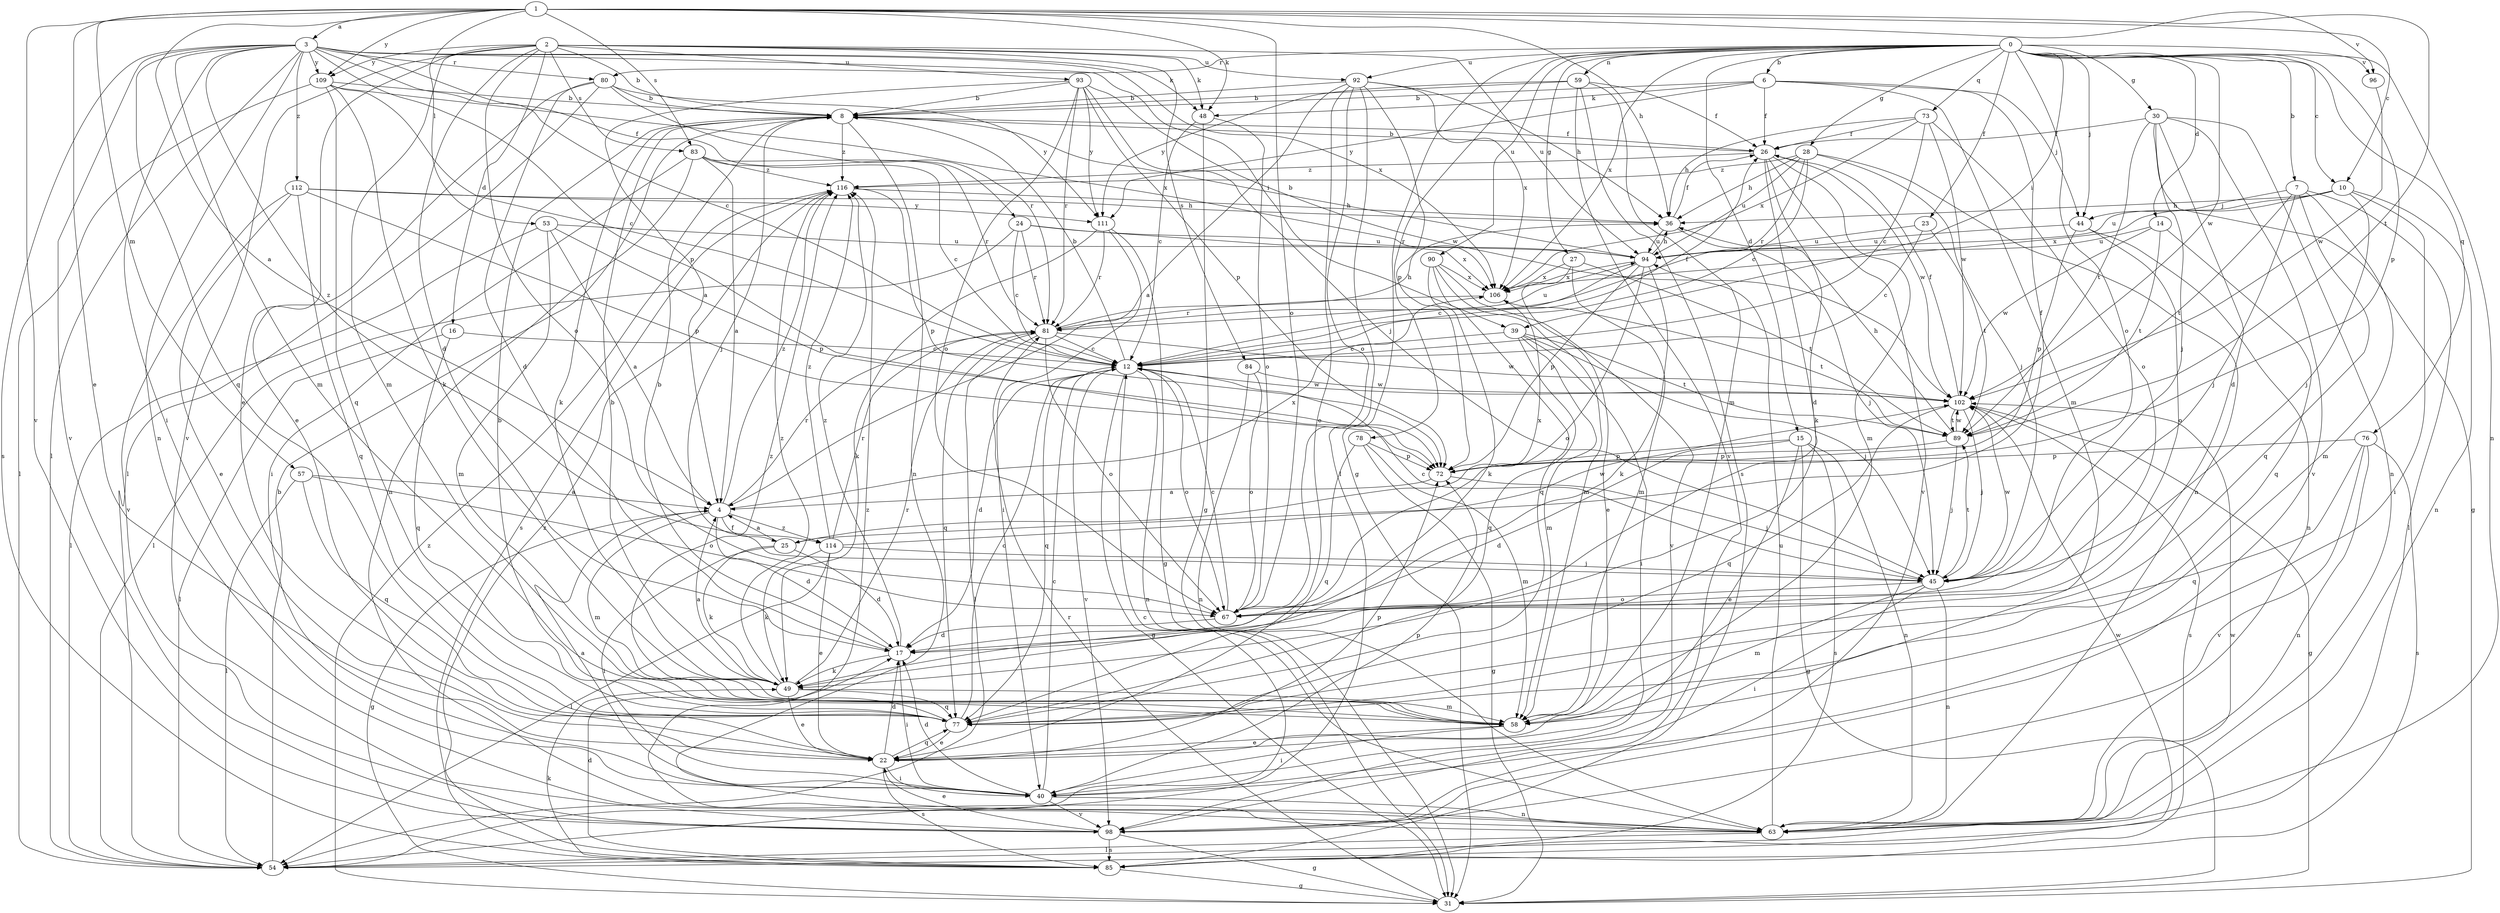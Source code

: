 strict digraph  {
0;
1;
2;
3;
4;
6;
7;
8;
10;
12;
14;
15;
16;
17;
22;
23;
24;
25;
26;
27;
28;
30;
31;
36;
39;
40;
44;
45;
48;
49;
53;
54;
57;
58;
59;
63;
67;
72;
73;
76;
77;
78;
80;
81;
83;
84;
85;
89;
90;
92;
93;
94;
96;
98;
102;
106;
109;
111;
112;
114;
116;
0 -> 6  [label=b];
0 -> 7  [label=b];
0 -> 10  [label=c];
0 -> 14  [label=d];
0 -> 15  [label=d];
0 -> 23  [label=f];
0 -> 27  [label=g];
0 -> 28  [label=g];
0 -> 30  [label=g];
0 -> 31  [label=g];
0 -> 39  [label=i];
0 -> 44  [label=j];
0 -> 59  [label=n];
0 -> 63  [label=n];
0 -> 67  [label=o];
0 -> 72  [label=p];
0 -> 73  [label=q];
0 -> 76  [label=q];
0 -> 78  [label=r];
0 -> 80  [label=r];
0 -> 90  [label=u];
0 -> 92  [label=u];
0 -> 96  [label=v];
0 -> 102  [label=w];
0 -> 106  [label=x];
1 -> 3  [label=a];
1 -> 4  [label=a];
1 -> 10  [label=c];
1 -> 22  [label=e];
1 -> 36  [label=h];
1 -> 48  [label=k];
1 -> 53  [label=l];
1 -> 57  [label=m];
1 -> 67  [label=o];
1 -> 83  [label=s];
1 -> 89  [label=t];
1 -> 96  [label=v];
1 -> 98  [label=v];
1 -> 109  [label=y];
2 -> 8  [label=b];
2 -> 16  [label=d];
2 -> 17  [label=d];
2 -> 22  [label=e];
2 -> 48  [label=k];
2 -> 58  [label=m];
2 -> 67  [label=o];
2 -> 83  [label=s];
2 -> 84  [label=s];
2 -> 92  [label=u];
2 -> 93  [label=u];
2 -> 94  [label=u];
2 -> 98  [label=v];
2 -> 109  [label=y];
3 -> 12  [label=c];
3 -> 24  [label=f];
3 -> 39  [label=i];
3 -> 40  [label=i];
3 -> 48  [label=k];
3 -> 54  [label=l];
3 -> 58  [label=m];
3 -> 63  [label=n];
3 -> 72  [label=p];
3 -> 77  [label=q];
3 -> 80  [label=r];
3 -> 85  [label=s];
3 -> 98  [label=v];
3 -> 106  [label=x];
3 -> 109  [label=y];
3 -> 112  [label=z];
3 -> 114  [label=z];
4 -> 17  [label=d];
4 -> 25  [label=f];
4 -> 31  [label=g];
4 -> 58  [label=m];
4 -> 81  [label=r];
4 -> 106  [label=x];
4 -> 114  [label=z];
4 -> 116  [label=z];
6 -> 8  [label=b];
6 -> 25  [label=f];
6 -> 26  [label=f];
6 -> 44  [label=j];
6 -> 48  [label=k];
6 -> 58  [label=m];
6 -> 111  [label=y];
7 -> 44  [label=j];
7 -> 45  [label=j];
7 -> 54  [label=l];
7 -> 58  [label=m];
7 -> 77  [label=q];
7 -> 89  [label=t];
8 -> 26  [label=f];
8 -> 45  [label=j];
8 -> 49  [label=k];
8 -> 63  [label=n];
8 -> 116  [label=z];
10 -> 36  [label=h];
10 -> 40  [label=i];
10 -> 45  [label=j];
10 -> 63  [label=n];
10 -> 94  [label=u];
10 -> 106  [label=x];
12 -> 8  [label=b];
12 -> 17  [label=d];
12 -> 26  [label=f];
12 -> 31  [label=g];
12 -> 63  [label=n];
12 -> 67  [label=o];
12 -> 77  [label=q];
12 -> 98  [label=v];
12 -> 102  [label=w];
14 -> 77  [label=q];
14 -> 89  [label=t];
14 -> 94  [label=u];
14 -> 102  [label=w];
15 -> 17  [label=d];
15 -> 22  [label=e];
15 -> 31  [label=g];
15 -> 63  [label=n];
15 -> 72  [label=p];
15 -> 85  [label=s];
16 -> 12  [label=c];
16 -> 54  [label=l];
16 -> 77  [label=q];
17 -> 8  [label=b];
17 -> 40  [label=i];
17 -> 49  [label=k];
17 -> 116  [label=z];
22 -> 17  [label=d];
22 -> 40  [label=i];
22 -> 72  [label=p];
22 -> 77  [label=q];
22 -> 85  [label=s];
23 -> 12  [label=c];
23 -> 89  [label=t];
23 -> 94  [label=u];
24 -> 12  [label=c];
24 -> 54  [label=l];
24 -> 81  [label=r];
24 -> 94  [label=u];
24 -> 106  [label=x];
25 -> 4  [label=a];
25 -> 17  [label=d];
25 -> 40  [label=i];
25 -> 49  [label=k];
25 -> 106  [label=x];
26 -> 8  [label=b];
26 -> 17  [label=d];
26 -> 49  [label=k];
26 -> 58  [label=m];
26 -> 98  [label=v];
26 -> 102  [label=w];
26 -> 116  [label=z];
27 -> 22  [label=e];
27 -> 58  [label=m];
27 -> 89  [label=t];
27 -> 106  [label=x];
28 -> 12  [label=c];
28 -> 36  [label=h];
28 -> 45  [label=j];
28 -> 63  [label=n];
28 -> 81  [label=r];
28 -> 94  [label=u];
28 -> 116  [label=z];
30 -> 17  [label=d];
30 -> 26  [label=f];
30 -> 31  [label=g];
30 -> 45  [label=j];
30 -> 63  [label=n];
30 -> 89  [label=t];
30 -> 98  [label=v];
31 -> 81  [label=r];
31 -> 116  [label=z];
36 -> 26  [label=f];
36 -> 45  [label=j];
36 -> 94  [label=u];
39 -> 12  [label=c];
39 -> 40  [label=i];
39 -> 45  [label=j];
39 -> 58  [label=m];
39 -> 77  [label=q];
39 -> 89  [label=t];
40 -> 4  [label=a];
40 -> 12  [label=c];
40 -> 17  [label=d];
40 -> 63  [label=n];
40 -> 72  [label=p];
40 -> 98  [label=v];
44 -> 63  [label=n];
44 -> 67  [label=o];
44 -> 72  [label=p];
44 -> 94  [label=u];
45 -> 12  [label=c];
45 -> 40  [label=i];
45 -> 58  [label=m];
45 -> 63  [label=n];
45 -> 67  [label=o];
45 -> 89  [label=t];
45 -> 102  [label=w];
48 -> 12  [label=c];
48 -> 31  [label=g];
48 -> 67  [label=o];
49 -> 4  [label=a];
49 -> 8  [label=b];
49 -> 22  [label=e];
49 -> 58  [label=m];
49 -> 77  [label=q];
49 -> 81  [label=r];
49 -> 116  [label=z];
53 -> 4  [label=a];
53 -> 54  [label=l];
53 -> 58  [label=m];
53 -> 72  [label=p];
53 -> 94  [label=u];
54 -> 8  [label=b];
54 -> 12  [label=c];
54 -> 102  [label=w];
57 -> 4  [label=a];
57 -> 54  [label=l];
57 -> 67  [label=o];
57 -> 77  [label=q];
58 -> 22  [label=e];
58 -> 40  [label=i];
58 -> 116  [label=z];
59 -> 8  [label=b];
59 -> 26  [label=f];
59 -> 58  [label=m];
59 -> 85  [label=s];
59 -> 98  [label=v];
59 -> 111  [label=y];
63 -> 54  [label=l];
63 -> 94  [label=u];
63 -> 116  [label=z];
67 -> 12  [label=c];
67 -> 17  [label=d];
72 -> 4  [label=a];
72 -> 45  [label=j];
73 -> 12  [label=c];
73 -> 26  [label=f];
73 -> 36  [label=h];
73 -> 67  [label=o];
73 -> 102  [label=w];
73 -> 106  [label=x];
76 -> 63  [label=n];
76 -> 72  [label=p];
76 -> 77  [label=q];
76 -> 85  [label=s];
76 -> 98  [label=v];
77 -> 8  [label=b];
77 -> 12  [label=c];
77 -> 22  [label=e];
78 -> 31  [label=g];
78 -> 58  [label=m];
78 -> 72  [label=p];
78 -> 77  [label=q];
80 -> 8  [label=b];
80 -> 17  [label=d];
80 -> 22  [label=e];
80 -> 54  [label=l];
80 -> 81  [label=r];
80 -> 111  [label=y];
81 -> 12  [label=c];
81 -> 36  [label=h];
81 -> 54  [label=l];
81 -> 67  [label=o];
81 -> 77  [label=q];
81 -> 94  [label=u];
81 -> 102  [label=w];
83 -> 4  [label=a];
83 -> 12  [label=c];
83 -> 40  [label=i];
83 -> 63  [label=n];
83 -> 81  [label=r];
83 -> 116  [label=z];
84 -> 63  [label=n];
84 -> 67  [label=o];
84 -> 102  [label=w];
85 -> 17  [label=d];
85 -> 31  [label=g];
85 -> 49  [label=k];
85 -> 102  [label=w];
85 -> 116  [label=z];
89 -> 36  [label=h];
89 -> 45  [label=j];
89 -> 72  [label=p];
89 -> 102  [label=w];
90 -> 49  [label=k];
90 -> 58  [label=m];
90 -> 77  [label=q];
90 -> 98  [label=v];
90 -> 106  [label=x];
92 -> 4  [label=a];
92 -> 8  [label=b];
92 -> 22  [label=e];
92 -> 36  [label=h];
92 -> 54  [label=l];
92 -> 67  [label=o];
92 -> 72  [label=p];
92 -> 106  [label=x];
93 -> 4  [label=a];
93 -> 8  [label=b];
93 -> 45  [label=j];
93 -> 67  [label=o];
93 -> 72  [label=p];
93 -> 81  [label=r];
93 -> 102  [label=w];
93 -> 111  [label=y];
94 -> 8  [label=b];
94 -> 12  [label=c];
94 -> 36  [label=h];
94 -> 49  [label=k];
94 -> 67  [label=o];
94 -> 72  [label=p];
94 -> 106  [label=x];
96 -> 102  [label=w];
98 -> 22  [label=e];
98 -> 31  [label=g];
98 -> 85  [label=s];
102 -> 26  [label=f];
102 -> 31  [label=g];
102 -> 45  [label=j];
102 -> 77  [label=q];
102 -> 85  [label=s];
102 -> 89  [label=t];
106 -> 81  [label=r];
106 -> 89  [label=t];
109 -> 8  [label=b];
109 -> 12  [label=c];
109 -> 49  [label=k];
109 -> 54  [label=l];
109 -> 77  [label=q];
109 -> 106  [label=x];
111 -> 31  [label=g];
111 -> 40  [label=i];
111 -> 49  [label=k];
111 -> 81  [label=r];
112 -> 22  [label=e];
112 -> 36  [label=h];
112 -> 72  [label=p];
112 -> 77  [label=q];
112 -> 98  [label=v];
112 -> 111  [label=y];
114 -> 22  [label=e];
114 -> 45  [label=j];
114 -> 49  [label=k];
114 -> 54  [label=l];
114 -> 81  [label=r];
114 -> 102  [label=w];
114 -> 116  [label=z];
116 -> 36  [label=h];
116 -> 72  [label=p];
116 -> 85  [label=s];
}
